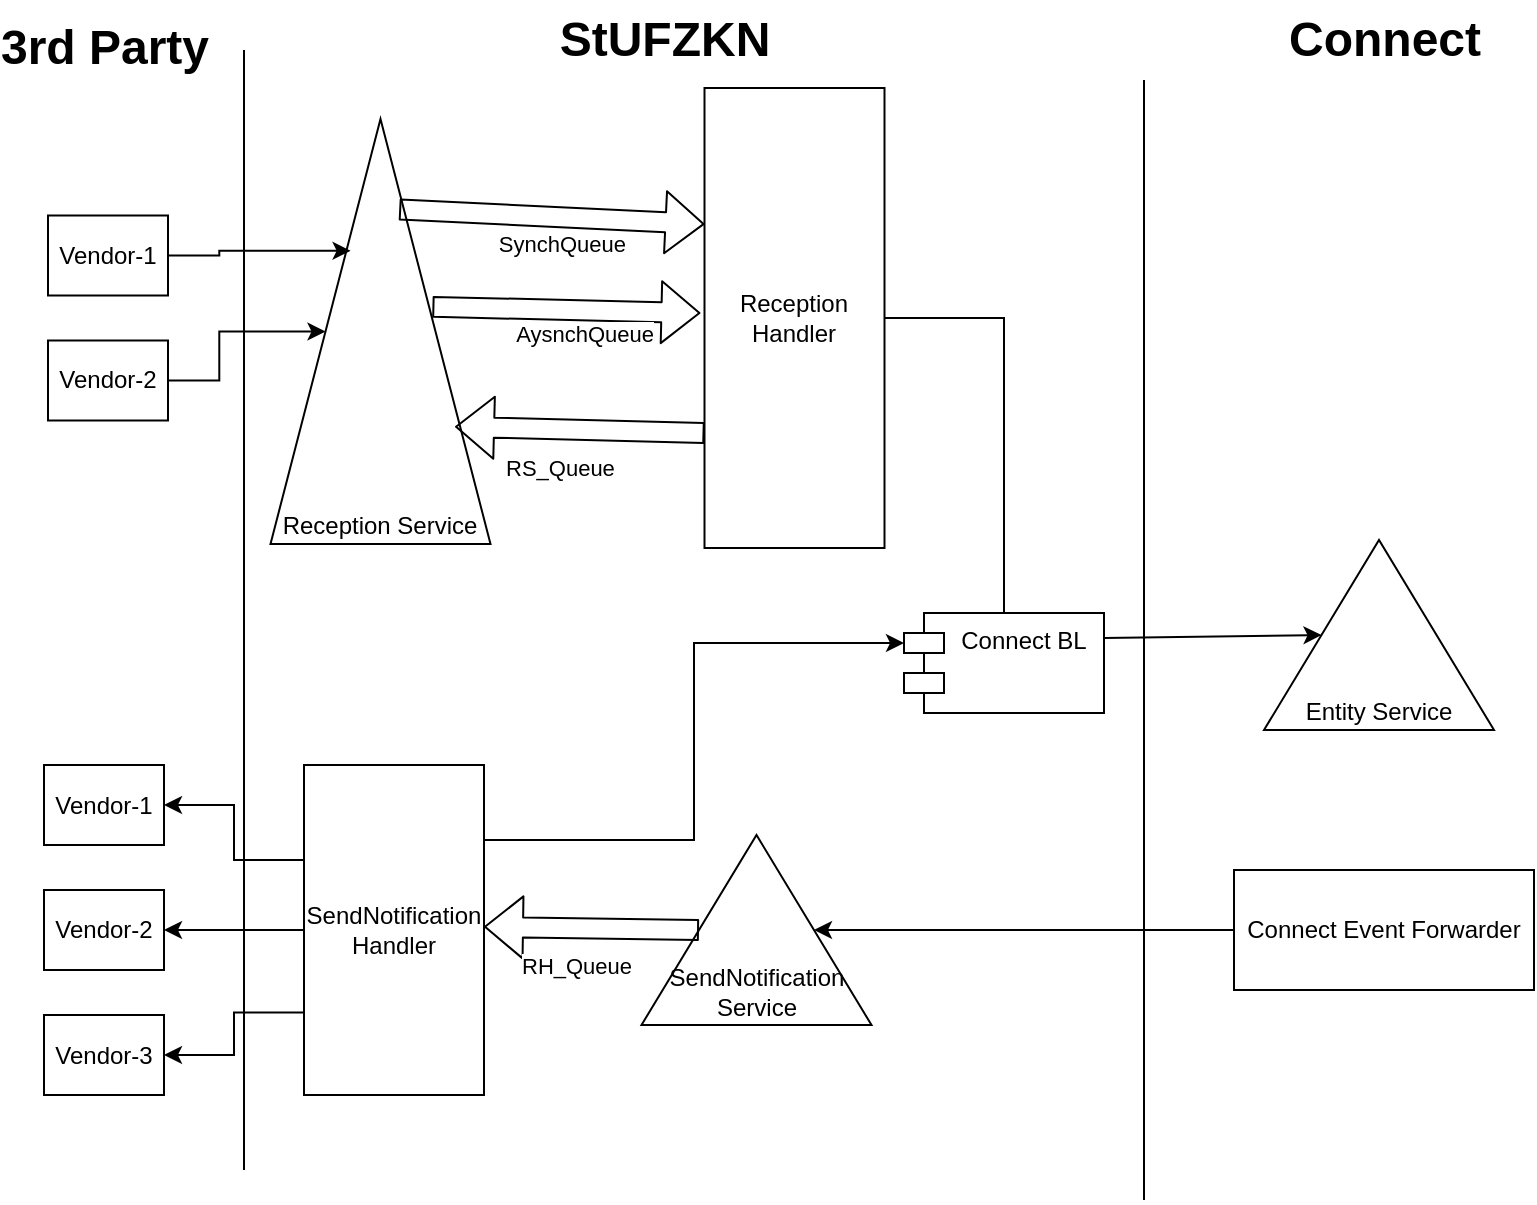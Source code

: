 <mxfile version="13.1.1" type="github">
  <diagram id="4E0ErUIPP69nFy3f-ycD" name="Page-1">
    <mxGraphModel dx="2062" dy="1074" grid="1" gridSize="10" guides="1" tooltips="1" connect="1" arrows="1" fold="1" page="1" pageScale="1" pageWidth="827" pageHeight="1169" math="0" shadow="0">
      <root>
        <mxCell id="0" />
        <mxCell id="1" parent="0" />
        <mxCell id="1Swpy-s5eGXHF4hbkcYN-1" value="Reception Service" style="triangle;whiteSpace=wrap;html=1;rotation=90;textDirection=rtl;horizontal=0;verticalAlign=bottom;direction=west;" vertex="1" parent="1">
          <mxGeometry x="92" y="110.75" width="212.5" height="110" as="geometry" />
        </mxCell>
        <mxCell id="1Swpy-s5eGXHF4hbkcYN-31" style="edgeStyle=orthogonalEdgeStyle;rounded=0;orthogonalLoop=1;jettySize=auto;html=1;entryX=0.5;entryY=0.27;entryDx=0;entryDy=0;entryPerimeter=0;" edge="1" parent="1" source="1Swpy-s5eGXHF4hbkcYN-5" target="1Swpy-s5eGXHF4hbkcYN-23">
          <mxGeometry relative="1" as="geometry" />
        </mxCell>
        <mxCell id="1Swpy-s5eGXHF4hbkcYN-5" value="Reception Handler" style="rounded=0;whiteSpace=wrap;html=1;align=center;verticalAlign=middle;" vertex="1" parent="1">
          <mxGeometry x="360.25" y="44" width="90" height="230" as="geometry" />
        </mxCell>
        <mxCell id="1Swpy-s5eGXHF4hbkcYN-30" style="edgeStyle=orthogonalEdgeStyle;rounded=0;orthogonalLoop=1;jettySize=auto;html=1;entryX=0;entryY=0;entryDx=0;entryDy=15;entryPerimeter=0;" edge="1" parent="1" source="1Swpy-s5eGXHF4hbkcYN-24" target="1Swpy-s5eGXHF4hbkcYN-23">
          <mxGeometry relative="1" as="geometry">
            <Array as="points">
              <mxPoint x="355" y="420" />
              <mxPoint x="355" y="322" />
            </Array>
          </mxGeometry>
        </mxCell>
        <mxCell id="1Swpy-s5eGXHF4hbkcYN-49" style="edgeStyle=orthogonalEdgeStyle;rounded=0;orthogonalLoop=1;jettySize=auto;html=1;entryX=1;entryY=0.5;entryDx=0;entryDy=0;" edge="1" parent="1" source="1Swpy-s5eGXHF4hbkcYN-24" target="1Swpy-s5eGXHF4hbkcYN-35">
          <mxGeometry relative="1" as="geometry">
            <Array as="points">
              <mxPoint x="125" y="430" />
              <mxPoint x="125" y="403" />
            </Array>
          </mxGeometry>
        </mxCell>
        <mxCell id="1Swpy-s5eGXHF4hbkcYN-51" style="edgeStyle=orthogonalEdgeStyle;rounded=0;orthogonalLoop=1;jettySize=auto;html=1;exitX=0;exitY=0.75;exitDx=0;exitDy=0;entryX=1;entryY=0.5;entryDx=0;entryDy=0;" edge="1" parent="1" source="1Swpy-s5eGXHF4hbkcYN-24" target="1Swpy-s5eGXHF4hbkcYN-40">
          <mxGeometry relative="1" as="geometry" />
        </mxCell>
        <mxCell id="1Swpy-s5eGXHF4hbkcYN-52" style="edgeStyle=orthogonalEdgeStyle;rounded=0;orthogonalLoop=1;jettySize=auto;html=1;entryX=1;entryY=0.5;entryDx=0;entryDy=0;" edge="1" parent="1" source="1Swpy-s5eGXHF4hbkcYN-24" target="1Swpy-s5eGXHF4hbkcYN-38">
          <mxGeometry relative="1" as="geometry" />
        </mxCell>
        <mxCell id="1Swpy-s5eGXHF4hbkcYN-24" value="SendNotification Handler" style="rounded=0;whiteSpace=wrap;html=1;align=center;verticalAlign=middle;" vertex="1" parent="1">
          <mxGeometry x="160" y="382.5" width="90" height="165" as="geometry" />
        </mxCell>
        <mxCell id="1Swpy-s5eGXHF4hbkcYN-2" value="" style="shape=flexArrow;endArrow=classic;html=1;entryX=0;entryY=0.296;entryDx=0;entryDy=0;exitX=0.787;exitY=0.585;exitDx=0;exitDy=0;exitPerimeter=0;entryPerimeter=0;" edge="1" parent="1" source="1Swpy-s5eGXHF4hbkcYN-1" target="1Swpy-s5eGXHF4hbkcYN-5">
          <mxGeometry width="50" height="50" relative="1" as="geometry">
            <mxPoint x="180.25" y="114.13" as="sourcePoint" />
            <mxPoint x="441.61" y="114" as="targetPoint" />
          </mxGeometry>
        </mxCell>
        <mxCell id="1Swpy-s5eGXHF4hbkcYN-4" value="SynchQueue" style="edgeLabel;html=1;align=right;verticalAlign=top;resizable=0;points=[];" vertex="1" connectable="0" parent="1Swpy-s5eGXHF4hbkcYN-2">
          <mxGeometry x="0.317" y="1" relative="1" as="geometry">
            <mxPoint x="13" as="offset" />
          </mxGeometry>
        </mxCell>
        <mxCell id="1Swpy-s5eGXHF4hbkcYN-8" value="" style="shape=flexArrow;endArrow=classic;html=1;entryX=-0.017;entryY=0.173;entryDx=0;entryDy=0;exitX=0.558;exitY=0.736;exitDx=0;exitDy=0;exitPerimeter=0;entryPerimeter=0;" edge="1" parent="1" source="1Swpy-s5eGXHF4hbkcYN-1">
          <mxGeometry width="50" height="50" relative="1" as="geometry">
            <mxPoint x="180.25" y="154.0" as="sourcePoint" />
            <mxPoint x="358.21" y="156.53" as="targetPoint" />
          </mxGeometry>
        </mxCell>
        <mxCell id="1Swpy-s5eGXHF4hbkcYN-9" value="AysnchQueue" style="edgeLabel;html=1;align=right;verticalAlign=top;resizable=0;points=[];" vertex="1" connectable="0" parent="1Swpy-s5eGXHF4hbkcYN-8">
          <mxGeometry x="0.317" y="1" relative="1" as="geometry">
            <mxPoint x="23" as="offset" />
          </mxGeometry>
        </mxCell>
        <mxCell id="1Swpy-s5eGXHF4hbkcYN-12" value="" style="shape=flexArrow;endArrow=classic;html=1;exitX=0.817;exitY=0.548;exitDx=0;exitDy=0;exitPerimeter=0;entryX=0.276;entryY=0.839;entryDx=0;entryDy=0;entryPerimeter=0;" edge="1" parent="1" target="1Swpy-s5eGXHF4hbkcYN-1">
          <mxGeometry width="50" height="50" relative="1" as="geometry">
            <mxPoint x="360.25" y="216.53" as="sourcePoint" />
            <mxPoint x="182.25" y="214" as="targetPoint" />
          </mxGeometry>
        </mxCell>
        <mxCell id="1Swpy-s5eGXHF4hbkcYN-13" value="RS_Queue" style="edgeLabel;html=1;align=left;verticalAlign=top;resizable=0;points=[];" vertex="1" connectable="0" parent="1Swpy-s5eGXHF4hbkcYN-12">
          <mxGeometry x="0.317" y="1" relative="1" as="geometry">
            <mxPoint x="-19.25" y="5.31" as="offset" />
          </mxGeometry>
        </mxCell>
        <mxCell id="1Swpy-s5eGXHF4hbkcYN-14" value="" style="endArrow=none;html=1;" edge="1" parent="1">
          <mxGeometry width="50" height="50" relative="1" as="geometry">
            <mxPoint x="580" y="600" as="sourcePoint" />
            <mxPoint x="580" y="40" as="targetPoint" />
          </mxGeometry>
        </mxCell>
        <mxCell id="1Swpy-s5eGXHF4hbkcYN-15" value="StUFZKN" style="text;strokeColor=none;fillColor=none;html=1;fontSize=24;fontStyle=1;verticalAlign=middle;align=center;" vertex="1" parent="1">
          <mxGeometry x="290" width="100" height="40" as="geometry" />
        </mxCell>
        <mxCell id="1Swpy-s5eGXHF4hbkcYN-16" value="Connect" style="text;strokeColor=none;fillColor=none;html=1;fontSize=24;fontStyle=1;verticalAlign=middle;align=center;" vertex="1" parent="1">
          <mxGeometry x="650" width="100" height="40" as="geometry" />
        </mxCell>
        <mxCell id="1Swpy-s5eGXHF4hbkcYN-17" value="Entity Service" style="triangle;whiteSpace=wrap;html=1;rotation=90;textDirection=rtl;horizontal=0;verticalAlign=bottom;direction=west;" vertex="1" parent="1">
          <mxGeometry x="650" y="260" width="95" height="115" as="geometry" />
        </mxCell>
        <mxCell id="1Swpy-s5eGXHF4hbkcYN-20" value="SendNotification Service" style="triangle;whiteSpace=wrap;html=1;rotation=90;textDirection=rtl;horizontal=0;verticalAlign=bottom;direction=west;" vertex="1" parent="1">
          <mxGeometry x="338.75" y="407.5" width="95" height="115" as="geometry" />
        </mxCell>
        <mxCell id="1Swpy-s5eGXHF4hbkcYN-21" value="Connect Event Forwarder" style="rounded=0;whiteSpace=wrap;html=1;align=center;" vertex="1" parent="1">
          <mxGeometry x="625" y="435" width="150" height="60" as="geometry" />
        </mxCell>
        <mxCell id="1Swpy-s5eGXHF4hbkcYN-23" value="Connect BL" style="shape=module;align=left;spacingLeft=20;align=center;verticalAlign=top;" vertex="1" parent="1">
          <mxGeometry x="460" y="306.5" width="100" height="50" as="geometry" />
        </mxCell>
        <mxCell id="1Swpy-s5eGXHF4hbkcYN-26" value="" style="endArrow=classic;html=1;entryX=0.5;entryY=0;entryDx=0;entryDy=0;exitX=1;exitY=0.25;exitDx=0;exitDy=0;" edge="1" parent="1" source="1Swpy-s5eGXHF4hbkcYN-23" target="1Swpy-s5eGXHF4hbkcYN-17">
          <mxGeometry width="50" height="50" relative="1" as="geometry">
            <mxPoint x="570" y="250" as="sourcePoint" />
            <mxPoint x="630" y="200" as="targetPoint" />
          </mxGeometry>
        </mxCell>
        <mxCell id="1Swpy-s5eGXHF4hbkcYN-27" value="" style="endArrow=classic;html=1;entryX=0.5;entryY=1;entryDx=0;entryDy=0;exitX=0;exitY=0.5;exitDx=0;exitDy=0;" edge="1" parent="1" source="1Swpy-s5eGXHF4hbkcYN-21" target="1Swpy-s5eGXHF4hbkcYN-20">
          <mxGeometry width="50" height="50" relative="1" as="geometry">
            <mxPoint x="480" y="600" as="sourcePoint" />
            <mxPoint x="530" y="550" as="targetPoint" />
          </mxGeometry>
        </mxCell>
        <mxCell id="1Swpy-s5eGXHF4hbkcYN-32" value="" style="shape=flexArrow;endArrow=classic;html=1;exitX=0.5;exitY=0;exitDx=0;exitDy=0;entryX=0.276;entryY=0.839;entryDx=0;entryDy=0;entryPerimeter=0;" edge="1" parent="1" source="1Swpy-s5eGXHF4hbkcYN-20">
          <mxGeometry width="50" height="50" relative="1" as="geometry">
            <mxPoint x="374.71" y="466.59" as="sourcePoint" />
            <mxPoint x="250.0" y="463.41" as="targetPoint" />
          </mxGeometry>
        </mxCell>
        <mxCell id="1Swpy-s5eGXHF4hbkcYN-33" value="RH_Queue" style="edgeLabel;html=1;align=left;verticalAlign=top;resizable=0;points=[];" vertex="1" connectable="0" parent="1Swpy-s5eGXHF4hbkcYN-32">
          <mxGeometry x="0.317" y="1" relative="1" as="geometry">
            <mxPoint x="-19.25" y="5.31" as="offset" />
          </mxGeometry>
        </mxCell>
        <mxCell id="1Swpy-s5eGXHF4hbkcYN-34" value="" style="endArrow=none;html=1;" edge="1" parent="1">
          <mxGeometry width="50" height="50" relative="1" as="geometry">
            <mxPoint x="130" y="585" as="sourcePoint" />
            <mxPoint x="130" y="25" as="targetPoint" />
          </mxGeometry>
        </mxCell>
        <mxCell id="1Swpy-s5eGXHF4hbkcYN-35" value="Vendor-1" style="rounded=0;whiteSpace=wrap;html=1;align=center;" vertex="1" parent="1">
          <mxGeometry x="30" y="382.5" width="60" height="40" as="geometry" />
        </mxCell>
        <mxCell id="1Swpy-s5eGXHF4hbkcYN-38" value="Vendor-2" style="rounded=0;whiteSpace=wrap;html=1;align=center;" vertex="1" parent="1">
          <mxGeometry x="30" y="445" width="60" height="40" as="geometry" />
        </mxCell>
        <mxCell id="1Swpy-s5eGXHF4hbkcYN-40" value="Vendor-3" style="rounded=0;whiteSpace=wrap;html=1;align=center;" vertex="1" parent="1">
          <mxGeometry x="30" y="507.5" width="60" height="40" as="geometry" />
        </mxCell>
        <mxCell id="1Swpy-s5eGXHF4hbkcYN-44" value="3rd Party" style="text;strokeColor=none;fillColor=none;html=1;fontSize=24;fontStyle=1;verticalAlign=middle;align=center;" vertex="1" parent="1">
          <mxGeometry x="10" y="4" width="100" height="40" as="geometry" />
        </mxCell>
        <mxCell id="1Swpy-s5eGXHF4hbkcYN-47" style="edgeStyle=orthogonalEdgeStyle;rounded=0;orthogonalLoop=1;jettySize=auto;html=1;entryX=0.69;entryY=0.364;entryDx=0;entryDy=0;entryPerimeter=0;" edge="1" parent="1" source="1Swpy-s5eGXHF4hbkcYN-45" target="1Swpy-s5eGXHF4hbkcYN-1">
          <mxGeometry relative="1" as="geometry" />
        </mxCell>
        <mxCell id="1Swpy-s5eGXHF4hbkcYN-45" value="Vendor-1" style="rounded=0;whiteSpace=wrap;html=1;align=center;" vertex="1" parent="1">
          <mxGeometry x="32" y="107.75" width="60" height="40" as="geometry" />
        </mxCell>
        <mxCell id="1Swpy-s5eGXHF4hbkcYN-48" style="edgeStyle=orthogonalEdgeStyle;rounded=0;orthogonalLoop=1;jettySize=auto;html=1;" edge="1" parent="1" source="1Swpy-s5eGXHF4hbkcYN-46" target="1Swpy-s5eGXHF4hbkcYN-1">
          <mxGeometry relative="1" as="geometry" />
        </mxCell>
        <mxCell id="1Swpy-s5eGXHF4hbkcYN-46" value="Vendor-2" style="rounded=0;whiteSpace=wrap;html=1;align=center;" vertex="1" parent="1">
          <mxGeometry x="32" y="170.25" width="60" height="40" as="geometry" />
        </mxCell>
      </root>
    </mxGraphModel>
  </diagram>
</mxfile>
